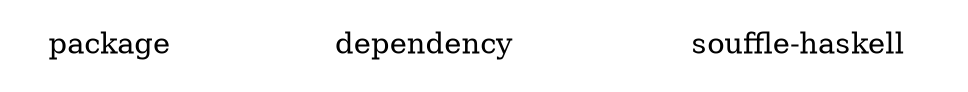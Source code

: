 digraph {
  rankdir = "LR";
  bgcolor=transparent;
  node[color=white style="filled,solid"];
  edge[color=white fontcolor=white];

  "package" -> "dependency";
  "dependency" -> "souffle-haskell";
  // TODO cross on edge? or add a cluster around with "requires souffle"
}
